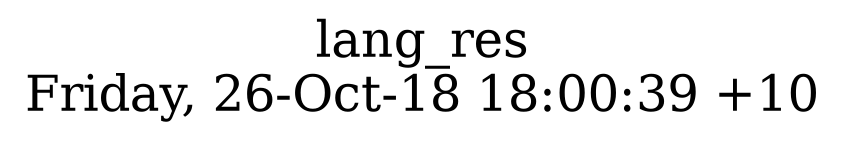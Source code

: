 digraph G {
fontsize="24";
label="lang_res\nFriday, 26-Oct-18 18:00:39 +10";
nojustify=true;
ordering=out;
rankdir=LR;
size="30";
}
